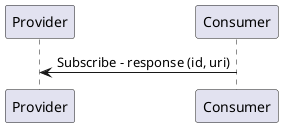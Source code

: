 @startuml

participant "Provider"
participant "Consumer"

"Consumer" -> "Provider" : Subscribe - response (id, uri)

@enduml

